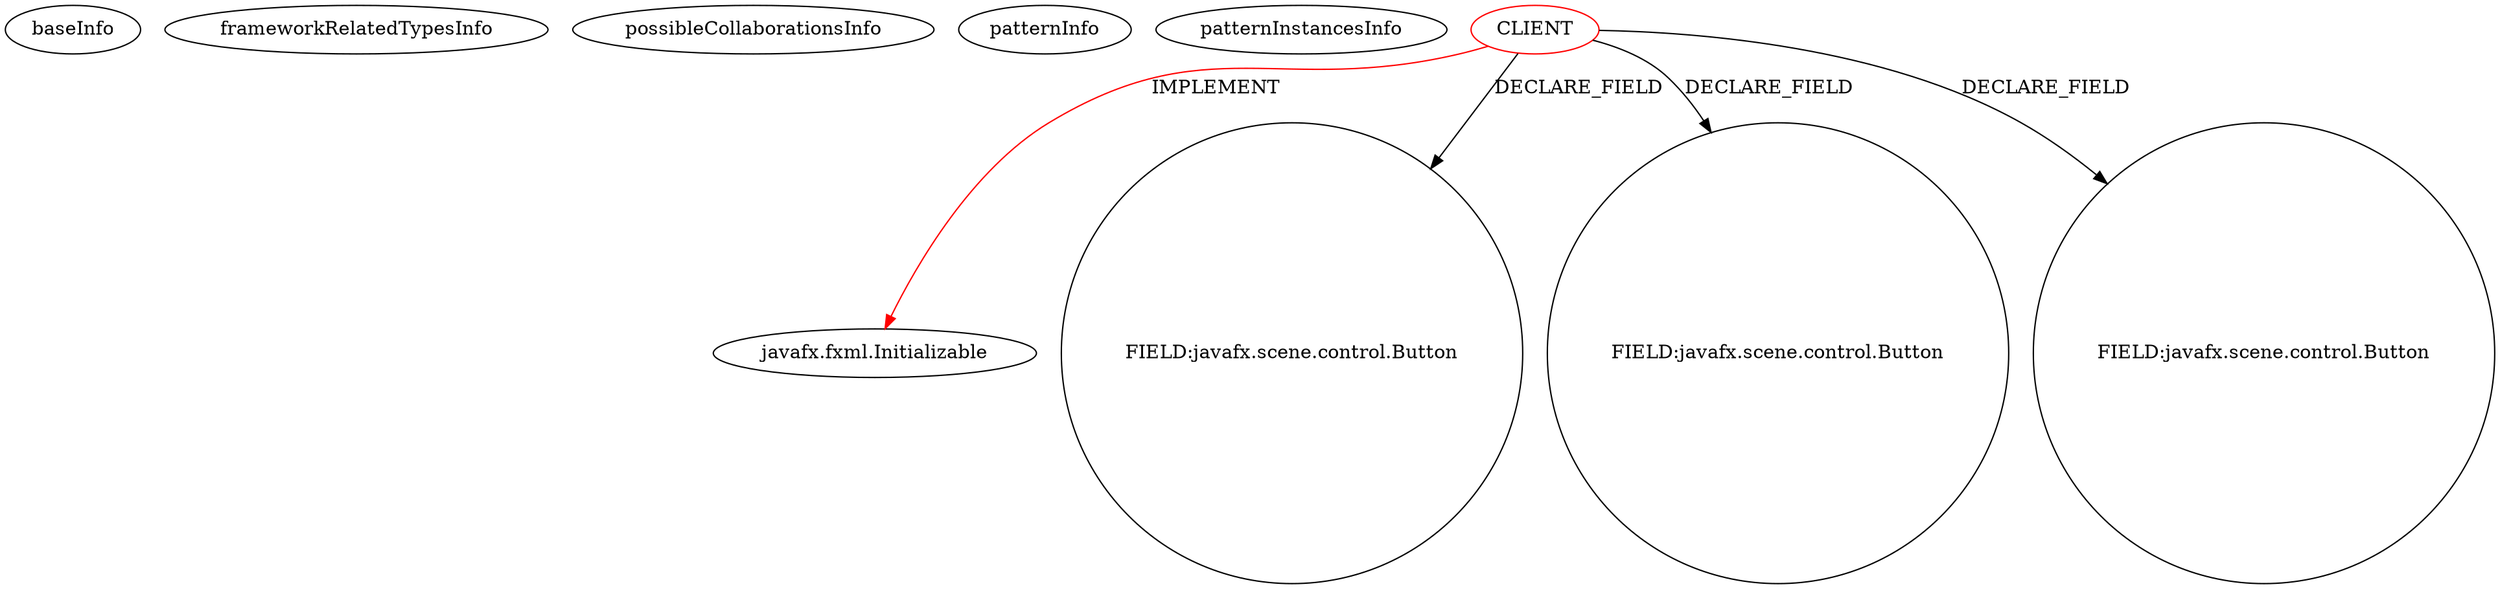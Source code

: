 digraph {
baseInfo[graphId=240,category="pattern",isAnonymous=false,possibleRelation=false]
frameworkRelatedTypesInfo[0="javafx.fxml.Initializable"]
possibleCollaborationsInfo[]
patternInfo[frequency=49.0,patternRootClient=0]
patternInstancesInfo[0="jasonwr-jhuep_ent_web_dev~/jasonwr-jhuep_ent_web_dev/jhuep_ent_web_dev-master/src/hw6/main/WebBuyer.java~WebBuyer~3282",1="iloop-kiosk-KIOSK-Project~/iloop-kiosk-KIOSK-Project/KIOSK-Project-master/src/oit/iloop/kiosk/kiosk_schoolmap/CampusMapMainController.java~CampusMapMainController~3149",2="iloop-kiosk-KIOSK-Project~/iloop-kiosk-KIOSK-Project/KIOSK-Project-master/src/oit/iloop/kiosk/kiosk_main/KioskMainController.java~KioskMainController~3135",3="henrik-bak-scbuildplanner~/henrik-bak-scbuildplanner/scbuildplanner-master/src/main/java/com/ezzored/starcraftbuildplanner/controller/MainWindowController.java~MainWindowController~2923",4="bianconejo-CEFX~/bianconejo-CEFX/CEFX-master/src/cefx/CEGestionRemisesController.java~CEGestionRemisesController~2018",5="bianconejo-CEFX~/bianconejo-CEFX/CEFX-master/src/cefx/CEPrincipalController.java~CEPrincipalController~2114",6="joelburget-miftiwac~/joelburget-miftiwac/miftiwac-master/src/Dynamic_page.java~Dynamic_page~3333",7="dony1990-ProsDesktop~/dony1990-ProsDesktop/ProsDesktop-master/src/nicon/NiconDesktop/guifx/NiconImage/NiconImageFXMLController.java~NiconImageFXMLController~2548",8="JustinAarden-C2J-Stamboom~/JustinAarden-C2J-Stamboom/C2J-Stamboom-master/src/stamboom/gui/StamboomFXController.java~StamboomFXController~734",9="diogocs1-FPessoais~/diogocs1-FPessoais/FPessoais-master/FinancasPessoais/src/app/controllers/HomeController.java~HomeController~2490",10="iloop-kiosk-KIOSK-Project~/iloop-kiosk-KIOSK-Project/KIOSK-Project-master/src/oit/iloop/kiosk/test/MainApplicationController.java~MainApplicationController~3172",11="Digital87-GUS-Teryt-Parser~/Digital87-GUS-Teryt-Parser/GUS-Teryt-Parser-master/src/main/java/net/kados/gtp/app/controllers/modules/FormController.java~FormController~381",12="walker-clint-AIProj3~/walker-clint-AIProj3/AIProj3-master/src/application/GameBoardController.java~GameBoardController~4712",13="bianconejo-CEFX~/bianconejo-CEFX/CEFX-master/src/cefx/CECommandeController.java~CECommandeController~2084",14="dony1990-ProsDesktop~/dony1990-ProsDesktop/ProsDesktop-master/src/nicon/NiconDesktop/guifx/Plugins/PluginsController.java~PluginsController~2568",15="sk44-javafx-mirroring-tool~/sk44-javafx-mirroring-tool/javafx-mirroring-tool-master/src/main/java/sk44/mirroringtool/MainWindowController.java~MainWindowController~4211",16="dony1990-ProsDesktop~/dony1990-ProsDesktop/ProsDesktop-master/src/nicon/NiconDesktop/guifx/NiconNavigator/NavegadorController.java~NavegadorController~2563",17="ajithkp560-quizmaster~/ajithkp560-quizmaster/quizmaster-master/QuizProgram_SRC/QuizProgram/src/quizprogram/SampleController.java~SampleController~1753",18="szabel01-kontenery~/szabel01-kontenery/kontenery-master/src/main/java/pl/p/lodz/container/controller/FXMLController.java~FXMLController~4418",19="RomeoGolf-BC~/RomeoGolf-BC/BC-master/src/romeogolf/bc/MainController.java~MainController~1142",20="matanghuy-SPCA~/matanghuy-SPCA/SPCA-master/SPCA/src/controllers/TransController.java~TransController~3572",21="making-todo-tsa~/making-todo-tsa/todo-tsa-master/todo-fx/src/main/java/todo/app/TodoController.java~TodoController~3522",22="Jamakasi-JMCLauncherFX~/Jamakasi-JMCLauncherFX/JMCLauncherFX-master/src/jmclauncherfx/OptionsWindowController.java~OptionsWindowController~610",23="demibenari-cd-catalog~/demibenari-cd-catalog/cd-catalog-master/src/cd/catalog/EditCDFormController.java~EditCDFormController~2395",24="dodaio-SoftwareBlack21G~/dodaio-SoftwareBlack21G/SoftwareBlack21G-master/Blackjack/src/Viewer/MainGamev2Controller.java~MainGamev2Controller~2521",25="soonzsoonz-QuickFoot~/soonzsoonz-QuickFoot/QuickFoot-master/src/application/FXMLAdoptionController.java~FXMLAdoptionController~4247",26="Edenm-BlackJack~/Edenm-BlackJack/BlackJack-master/src/View/TableController.java~TableController~394",27="prashker-KingsSGF~/prashker-KingsSGF/KingsSGF-master/src/uiSam/FighterView.java~FighterView~3912",28="gleba-cppoints~/gleba-cppoints/cppoints-master/src/cpapp/view/ReadFormController.java~ReadFormController~2757",29="warpcorebreach-AAH~/warpcorebreach-AAH/AAH-master/AAH/src/aah/MgrHomepageController.java~MgrHomepageController~4734",30="iloop-kiosk-KIOSK-Project~/iloop-kiosk-KIOSK-Project/KIOSK-Project-master/src/oit/iloop/kiosk/kiosk_examination/ExaminationMainController.java~ExaminationMainController~3122",31="weltensturm-milca~/weltensturm-milca/milca-master/src/milca/GUIController.java~GUIController~4745",32="taylorthurlow-panda~/taylorthurlow-panda/panda-master/src/edu/TaylorThurlow/WindowMainController.java~WindowMainController~4508",33="novosga-painel-fx~/novosga-painel-fx/painel-fx-master/src/org/novosga/painel/client/ui/Controller.java~Controller~3787",34="Fisiu-skontrumFx~/Fisiu-skontrumFx/skontrumFx-master/skontrumFxApp/src/application/SkontrumController.java~SkontrumController~457",35="hock323-eventManager~/hock323-eventManager/EventManager-master/src/eventManager/controller/pokerTournament/TournamentController.java~TournamentController~3009",36="VectorSoftworks-MediaRealmOfficial~/VectorSoftworks-MediaRealmOfficial/MediaRealmOfficial-master/src/net/vectorgaming/mediarealm/ui/controllers/ComponentController.java~ComponentController~1586",37="MasterGlaISTIC-aocproject~/MasterGlaISTIC-aocproject/aocproject-master/metronome/src/main/java/fr/istic/aocproject/ihm/IHMController.java~IHMController~898",38="demibenari-cd-catalog~/demibenari-cd-catalog/cd-catalog-master/src/cd/catalog/MainFormController.java~MainFormController~2392",39="sandeepb-CiscoECG~/sandeepb-CiscoECG/CiscoECG-master/src/ciscoECGFrontend/MyController.java~MyController~4063",40="Dahwar-Calculator~/Dahwar-Calculator/Calculator-master/src/fr/alsace/lacroix/calculator/SampleController.java~SampleController~308",41="mrempala-sp~/mrempala-sp/sp-master/src/application/VcSetupSquibGroups.java~VcSetupSquibGroups~3676",42="mrempala-sp~/mrempala-sp/sp-master/src/application/VcSequencePreview.java~VcSequencePreview~3683",43="if12b051-SWP_Paint~/if12b051-SWP_Paint/SWP_Paint-master/SWP_Paint/src/gui/MainController.java~MainController~3089",44="DOOOOOM-jmpd-shared~/DOOOOOM-jmpd-shared/jmpd-shared-master/src/dooooom/jmpd/client/gui/javafx/MainViewController.java~MainViewController~294",45="mouradsaadi-LO23-IHM~/mouradsaadi-LO23-IHM/LO23-IHM-master/Sudoku-IHM/src/sudoko/ihm/vue/FXMLDocumentController.java~FXMLDocumentController~3651",46="weltensturm-milca~/weltensturm-milca/milca-master/src/milca/GUI.java~GUI~4747",47="NirmalL-Shark~/NirmalL-Shark/Shark-master/src/Controller.java~Controller~1009",48="crosswords-testEnvironment~/crosswords-testEnvironment/testEnvironment-master/src/GUI/MainController.java~MainController~2315"]
1[label="javafx.fxml.Initializable",vertexType="FRAMEWORK_INTERFACE_TYPE",isFrameworkType=false]
0[label="CLIENT",vertexType="ROOT_CLIENT_CLASS_DECLARATION",isFrameworkType=false,color=red]
20[label="FIELD:javafx.scene.control.Button",vertexType="FIELD_DECLARATION",isFrameworkType=false,shape=circle]
26[label="FIELD:javafx.scene.control.Button",vertexType="FIELD_DECLARATION",isFrameworkType=false,shape=circle]
18[label="FIELD:javafx.scene.control.Button",vertexType="FIELD_DECLARATION",isFrameworkType=false,shape=circle]
0->1[label="IMPLEMENT",color=red]
0->18[label="DECLARE_FIELD"]
0->20[label="DECLARE_FIELD"]
0->26[label="DECLARE_FIELD"]
}
